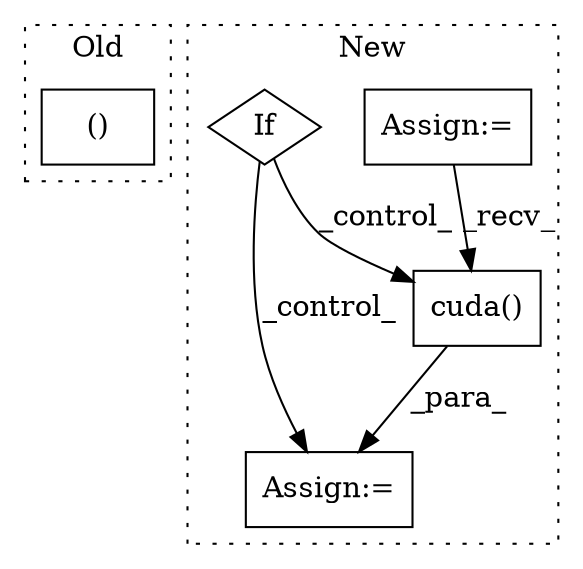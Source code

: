 digraph G {
subgraph cluster0 {
1 [label="()" a="54" s="522" l="25" shape="box"];
label = "Old";
style="dotted";
}
subgraph cluster1 {
2 [label="cuda()" a="75" s="339" l="19" shape="box"];
3 [label="Assign:=" a="68" s="336" l="3" shape="box"];
4 [label="Assign:=" a="68" s="151" l="3" shape="box"];
5 [label="If" a="96" s="307" l="3" shape="diamond"];
label = "New";
style="dotted";
}
2 -> 3 [label="_para_"];
4 -> 2 [label="_recv_"];
5 -> 2 [label="_control_"];
5 -> 3 [label="_control_"];
}
